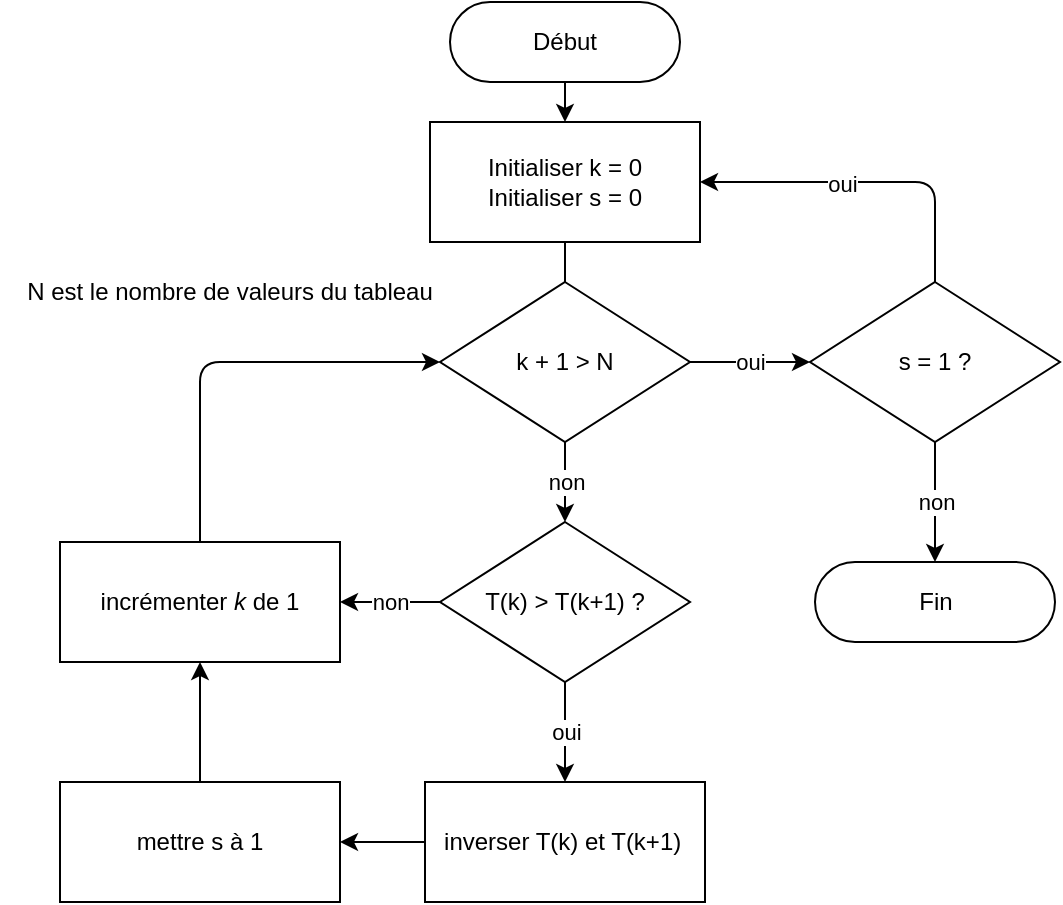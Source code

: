 <mxfile>
    <diagram id="FTOy3s04ZtGIBpg1ibNA" name="Page-1">
        <mxGraphModel dx="1434" dy="899" grid="1" gridSize="10" guides="1" tooltips="1" connect="1" arrows="1" fold="1" page="1" pageScale="1" pageWidth="850" pageHeight="1100" math="0" shadow="0">
            <root>
                <mxCell id="0"/>
                <mxCell id="1" parent="0"/>
                <mxCell id="10" style="edgeStyle=none;html=1;exitX=0.5;exitY=1;exitDx=0;exitDy=0;" parent="1" source="2" target="3" edge="1">
                    <mxGeometry relative="1" as="geometry"/>
                </mxCell>
                <mxCell id="2" value="Début" style="rounded=1;whiteSpace=wrap;html=1;arcSize=50;" parent="1" vertex="1">
                    <mxGeometry x="375" y="10" width="115" height="40" as="geometry"/>
                </mxCell>
                <mxCell id="11" value="non" style="edgeStyle=none;html=1;exitX=0.5;exitY=1;exitDx=0;exitDy=0;entryX=0.5;entryY=0;entryDx=0;entryDy=0;startArrow=none;" parent="1" source="19" target="4" edge="1">
                    <mxGeometry relative="1" as="geometry"/>
                </mxCell>
                <mxCell id="3" value="Initialiser k = 0&lt;br&gt;Initialiser s = 0" style="rounded=0;whiteSpace=wrap;html=1;" parent="1" vertex="1">
                    <mxGeometry x="365" y="70" width="135" height="60" as="geometry"/>
                </mxCell>
                <mxCell id="12" value="oui" style="edgeStyle=none;html=1;exitX=1;exitY=0.5;exitDx=0;exitDy=0;entryX=0;entryY=0.5;entryDx=0;entryDy=0;" parent="1" source="19" target="24" edge="1">
                    <mxGeometry relative="1" as="geometry">
                        <mxPoint x="540" y="170" as="targetPoint"/>
                    </mxGeometry>
                </mxCell>
                <mxCell id="17" value="oui" style="edgeStyle=none;html=1;exitX=0.5;exitY=1;exitDx=0;exitDy=0;" parent="1" source="4" target="9" edge="1">
                    <mxGeometry relative="1" as="geometry"/>
                </mxCell>
                <mxCell id="22" value="non" style="edgeStyle=orthogonalEdgeStyle;html=1;exitX=0;exitY=0.5;exitDx=0;exitDy=0;entryX=1;entryY=0.5;entryDx=0;entryDy=0;" parent="1" source="4" target="8" edge="1">
                    <mxGeometry relative="1" as="geometry"/>
                </mxCell>
                <mxCell id="4" value="T(k) &amp;gt; T(k+1) ?" style="rhombus;whiteSpace=wrap;html=1;" parent="1" vertex="1">
                    <mxGeometry x="370" y="270" width="125" height="80" as="geometry"/>
                </mxCell>
                <mxCell id="6" value="Fin" style="rounded=1;whiteSpace=wrap;html=1;arcSize=50;" parent="1" vertex="1">
                    <mxGeometry x="557.5" y="290" width="120" height="40" as="geometry"/>
                </mxCell>
                <mxCell id="14" style="edgeStyle=orthogonalEdgeStyle;html=1;exitX=0.5;exitY=0;exitDx=0;exitDy=0;entryX=0;entryY=0.5;entryDx=0;entryDy=0;" parent="1" source="8" target="19" edge="1">
                    <mxGeometry relative="1" as="geometry">
                        <mxPoint x="250" y="320" as="targetPoint"/>
                    </mxGeometry>
                </mxCell>
                <mxCell id="8" value="incrémenter &lt;i&gt;k&lt;/i&gt;&amp;nbsp;de 1" style="rounded=0;whiteSpace=wrap;html=1;" parent="1" vertex="1">
                    <mxGeometry x="180" y="280" width="140" height="60" as="geometry"/>
                </mxCell>
                <mxCell id="26" style="edgeStyle=orthogonalEdgeStyle;html=1;exitX=0;exitY=0.5;exitDx=0;exitDy=0;entryX=1;entryY=0.5;entryDx=0;entryDy=0;" parent="1" source="9" target="25" edge="1">
                    <mxGeometry relative="1" as="geometry"/>
                </mxCell>
                <mxCell id="9" value="inverser T(k) et T(k+1)&amp;nbsp;" style="rounded=0;whiteSpace=wrap;html=1;" parent="1" vertex="1">
                    <mxGeometry x="362.5" y="400" width="140" height="60" as="geometry"/>
                </mxCell>
                <mxCell id="20" value="" style="edgeStyle=none;html=1;exitX=0.5;exitY=1;exitDx=0;exitDy=0;entryX=0.5;entryY=0;entryDx=0;entryDy=0;endArrow=none;" parent="1" source="3" target="19" edge="1">
                    <mxGeometry relative="1" as="geometry">
                        <mxPoint x="432.5" y="160" as="sourcePoint"/>
                        <mxPoint x="432.5" y="250" as="targetPoint"/>
                    </mxGeometry>
                </mxCell>
                <mxCell id="19" value="k + 1 &amp;gt; N" style="rhombus;whiteSpace=wrap;html=1;" parent="1" vertex="1">
                    <mxGeometry x="370" y="150" width="125" height="80" as="geometry"/>
                </mxCell>
                <mxCell id="21" value="N est le nombre de valeurs du tableau" style="text;strokeColor=none;align=center;fillColor=none;html=1;verticalAlign=middle;whiteSpace=wrap;rounded=0;" parent="1" vertex="1">
                    <mxGeometry x="150" y="140" width="230" height="30" as="geometry"/>
                </mxCell>
                <mxCell id="28" value="non" style="edgeStyle=orthogonalEdgeStyle;html=1;exitX=0.5;exitY=1;exitDx=0;exitDy=0;entryX=0.5;entryY=0;entryDx=0;entryDy=0;" parent="1" source="24" target="6" edge="1">
                    <mxGeometry relative="1" as="geometry"/>
                </mxCell>
                <mxCell id="29" style="edgeStyle=orthogonalEdgeStyle;html=1;exitX=0.5;exitY=0;exitDx=0;exitDy=0;entryX=1;entryY=0.5;entryDx=0;entryDy=0;" parent="1" source="24" target="3" edge="1">
                    <mxGeometry relative="1" as="geometry"/>
                </mxCell>
                <mxCell id="30" value="oui" style="edgeLabel;html=1;align=center;verticalAlign=middle;resizable=0;points=[];" parent="29" vertex="1" connectable="0">
                    <mxGeometry x="0.15" y="1" relative="1" as="geometry">
                        <mxPoint as="offset"/>
                    </mxGeometry>
                </mxCell>
                <mxCell id="24" value="s = 1 ?" style="rhombus;whiteSpace=wrap;html=1;" parent="1" vertex="1">
                    <mxGeometry x="555" y="150" width="125" height="80" as="geometry"/>
                </mxCell>
                <mxCell id="27" style="edgeStyle=orthogonalEdgeStyle;html=1;exitX=0.5;exitY=0;exitDx=0;exitDy=0;entryX=0.5;entryY=1;entryDx=0;entryDy=0;" parent="1" source="25" target="8" edge="1">
                    <mxGeometry relative="1" as="geometry"/>
                </mxCell>
                <mxCell id="25" value="mettre s à 1" style="rounded=0;whiteSpace=wrap;html=1;" parent="1" vertex="1">
                    <mxGeometry x="180" y="400" width="140" height="60" as="geometry"/>
                </mxCell>
            </root>
        </mxGraphModel>
    </diagram>
</mxfile>